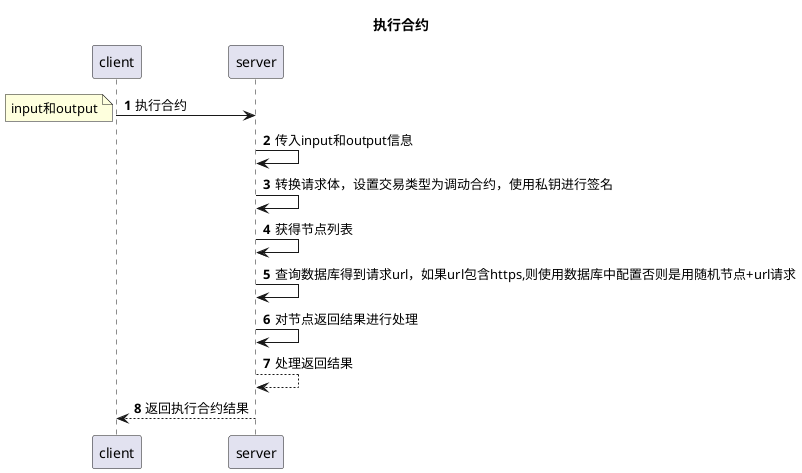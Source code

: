 @startuml
title:执行合约
autonumber
client->server:执行合约
note left:input和output
server->server:传入input和output信息
server->server:转换请求体，设置交易类型为调动合约，使用私钥进行签名
server->server:获得节点列表
server->server:查询数据库得到请求url，如果url包含https,则使用数据库中配置否则是用随机节点+url请求
server->server:对节点返回结果进行处理
server-->server:处理返回结果
server-->client:返回执行合约结果
@enduml